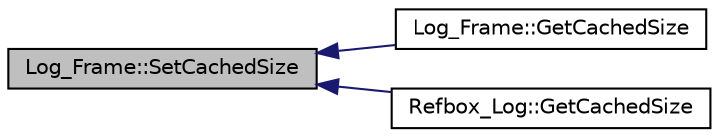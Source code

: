 digraph "Log_Frame::SetCachedSize"
{
 // INTERACTIVE_SVG=YES
  edge [fontname="Helvetica",fontsize="10",labelfontname="Helvetica",labelfontsize="10"];
  node [fontname="Helvetica",fontsize="10",shape=record];
  rankdir="LR";
  Node1 [label="Log_Frame::SetCachedSize",height=0.2,width=0.4,color="black", fillcolor="grey75", style="filled", fontcolor="black"];
  Node1 -> Node2 [dir="back",color="midnightblue",fontsize="10",style="solid",fontname="Helvetica"];
  Node2 [label="Log_Frame::GetCachedSize",height=0.2,width=0.4,color="black", fillcolor="white", style="filled",URL="$da/d8c/class_log___frame.html#a2cff3db1be0b86487dd680fb7b393a65"];
  Node1 -> Node3 [dir="back",color="midnightblue",fontsize="10",style="solid",fontname="Helvetica"];
  Node3 [label="Refbox_Log::GetCachedSize",height=0.2,width=0.4,color="black", fillcolor="white", style="filled",URL="$df/dfa/class_refbox___log.html#a8de24da9cb1b65995e77f178e1e640ab"];
}
